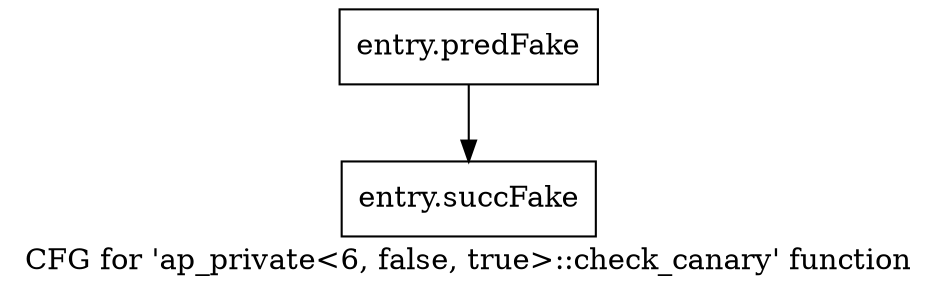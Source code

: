 digraph "CFG for 'ap_private\<6, false, true\>::check_canary' function" {
	label="CFG for 'ap_private\<6, false, true\>::check_canary' function";

	Node0x57cbee0 [shape=record,filename="",linenumber="",label="{entry.predFake}"];
	Node0x57cbee0 -> Node0x585d410[ callList="" memoryops="" filename="/home/omerfaruk/tools/Xilinx/Vitis_HLS/2023.2/include/etc/ap_private.h" execusionnum="0"];
	Node0x585d410 [shape=record,filename="/home/omerfaruk/tools/Xilinx/Vitis_HLS/2023.2/include/etc/ap_private.h",linenumber="1384",label="{entry.succFake}"];
}
